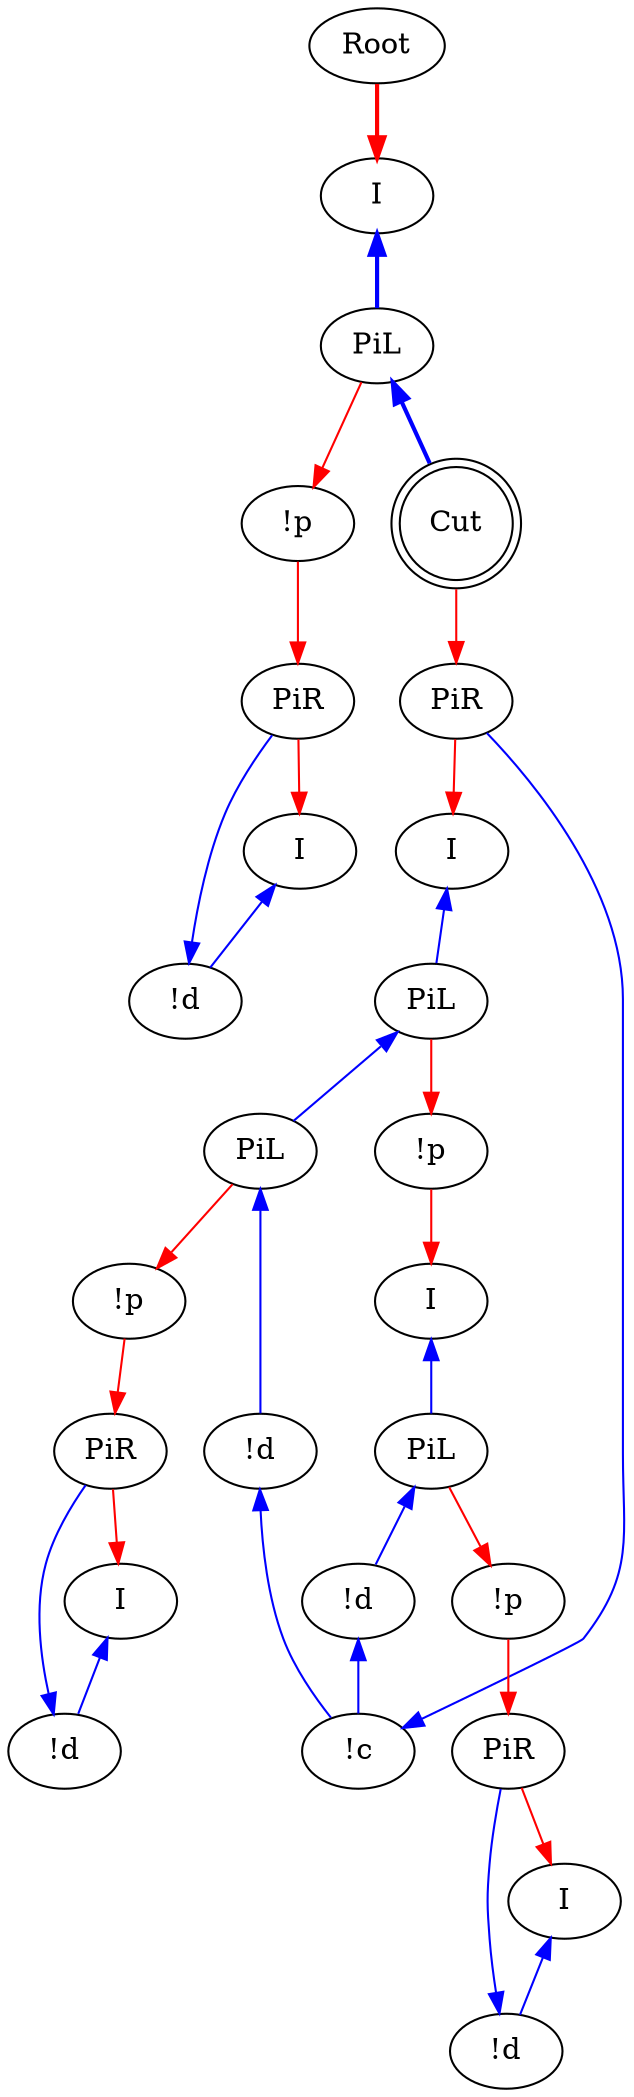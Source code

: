 digraph {
"Root0" [label="Root"]
"PiR0" [label="PiR"]
"!c0" [label="!c"]
"!d0" [label="!d"]
"PiL0" [label="PiL"]
"PiL1" [label="PiL"]
"I0" [label="I"]
"!p0" [label="!p"]
"PiR1" [label="PiR"]
"!d1" [label="!d"]
"I1" [label="I"]
"!p1" [label="!p"]
"PiL2" [label="PiL"]
"!d2" [label="!d"]
"PiL3" [label="PiL"]
"I2" [label="I"]
"!p2" [label="!p"]
"!p3" [label="!p"]
"PiR2" [label="PiR"]
"PiR3" [label="PiR"]
"!d3" [label="!d"]
"I3" [label="I"]
"!d4" [label="!d"]
"I4" [label="I"]
"I5" [label="I"]
"Cut0" [label="Cut",shape=doublecircle]
"PiL2" -> "!p2"[color=red,tooltip="e100"]
"PiL3" -> "!d2"[color=blue,tooltip="e103",dir=back]
"I2" -> "PiL3"[color=blue,tooltip="e105",dir=back]
"PiL3" -> "!p3"[color=red,tooltip="e107"]
"!p2" -> "PiR2"[color=red,tooltip="e108"]
"!p3" -> "PiR3"[color=red,tooltip="e111"]
"!d3" -> "PiR2"[color=blue,tooltip="e112",dir=back]
"PiR2" -> "I3"[color=red,tooltip="e114"]
"!d4" -> "PiR3"[color=blue,tooltip="e117",dir=back]
"PiR3" -> "I4"[color=red,tooltip="e119"]
"I3" -> "!d3"[color=blue,tooltip="e120",dir=back]
"I4" -> "!d4"[color=blue,tooltip="e123",dir=back]
"Cut0" -> "PiR0"[color=red,tooltip="e39"]
"!c0" -> "PiR0"[color=blue,tooltip="e41",dir=back]
"PiR0" -> "I0"[color=red,tooltip="e43"]
"!d0" -> "!c0"[color=blue,tooltip="e46",dir=back]
"!d2" -> "!c0"[color=blue,tooltip="e47",dir=back]
"PiL0" -> "!d0"[color=blue,tooltip="e49",dir=back]
"PiL1" -> "PiL0"[color=blue,tooltip="e51",dir=back]
"PiL0" -> "!p0"[color=red,tooltip="e53"]
"I0" -> "PiL1"[color=blue,tooltip="e55",dir=back]
"PiL1" -> "!p1"[color=red,tooltip="e57"]
"!p0" -> "PiR1"[color=red,tooltip="e85"]
"!d1" -> "PiR1"[color=blue,tooltip="e87",dir=back]
"PiR1" -> "I1"[color=red,tooltip="e89"]
"I1" -> "!d1"[color=blue,tooltip="e91",dir=back]
"!p1" -> "I2"[color=red,tooltip="e95"]
"PiL2" -> "Cut0"[color=blue,tooltip="e96",penwidth=2,dir=back]
"I5" -> "PiL2"[color=blue,tooltip="e98",penwidth=2,dir=back]
"Root0" -> "I5"[color=red,tooltip="rettop",penwidth=2]
}
